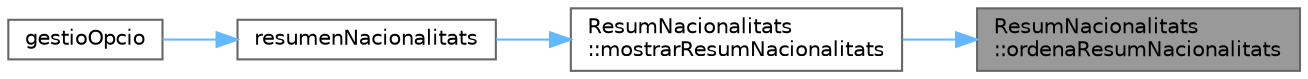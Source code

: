 digraph "ResumNacionalitats::ordenaResumNacionalitats"
{
 // LATEX_PDF_SIZE
  bgcolor="transparent";
  edge [fontname=Helvetica,fontsize=10,labelfontname=Helvetica,labelfontsize=10];
  node [fontname=Helvetica,fontsize=10,shape=box,height=0.2,width=0.4];
  rankdir="RL";
  Node1 [id="Node000001",label="ResumNacionalitats\l::ordenaResumNacionalitats",height=0.2,width=0.4,color="gray40", fillcolor="grey60", style="filled", fontcolor="black",tooltip="Ordenar nacionalidades por número de habitantes en un año."];
  Node1 -> Node2 [id="edge4_Node000001_Node000002",dir="back",color="steelblue1",style="solid",tooltip=" "];
  Node2 [id="Node000002",label="ResumNacionalitats\l::mostrarResumNacionalitats",height=0.2,width=0.4,color="grey40", fillcolor="white", style="filled",URL="$struct_resum_nacionalitats.html#a460454ce772af78e867c122f13ad02ef",tooltip="Mostrar el resumen de nacionalidades ordenado por número de habitantes."];
  Node2 -> Node3 [id="edge5_Node000002_Node000003",dir="back",color="steelblue1",style="solid",tooltip=" "];
  Node3 [id="Node000003",label="resumenNacionalitats",height=0.2,width=0.4,color="grey40", fillcolor="white", style="filled",URL="$main_8cpp.html#a31126fbd7bea18915c3efcd1d3cc3a33",tooltip="Muestra un resumen de las nacionalidades por año."];
  Node3 -> Node4 [id="edge6_Node000003_Node000004",dir="back",color="steelblue1",style="solid",tooltip=" "];
  Node4 [id="Node000004",label="gestioOpcio",height=0.2,width=0.4,color="grey40", fillcolor="white", style="filled",URL="$main_8cpp.html#a5289933794b2beb79f44578f8d07af19",tooltip="Gestiona las opciones seleccionadas por el usuario."];
}
